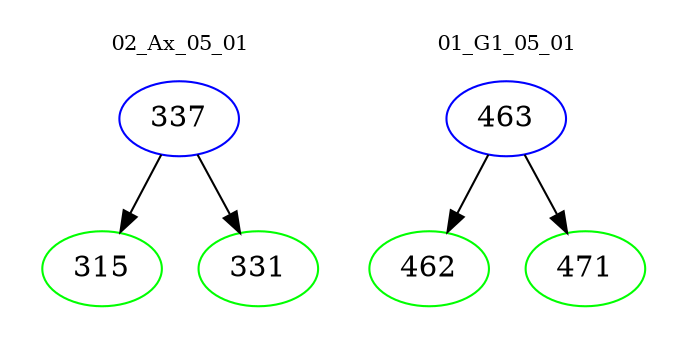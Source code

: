 digraph{
subgraph cluster_0 {
color = white
label = "02_Ax_05_01";
fontsize=10;
T0_337 [label="337", color="blue"]
T0_337 -> T0_315 [color="black"]
T0_315 [label="315", color="green"]
T0_337 -> T0_331 [color="black"]
T0_331 [label="331", color="green"]
}
subgraph cluster_1 {
color = white
label = "01_G1_05_01";
fontsize=10;
T1_463 [label="463", color="blue"]
T1_463 -> T1_462 [color="black"]
T1_462 [label="462", color="green"]
T1_463 -> T1_471 [color="black"]
T1_471 [label="471", color="green"]
}
}
